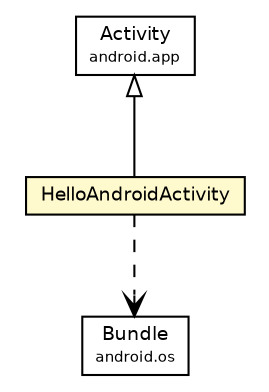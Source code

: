 #!/usr/local/bin/dot
#
# Class diagram 
# Generated by UmlGraph version 4.4 (http://www.spinellis.gr/sw/umlgraph)
#

digraph G {
	edge [fontname="Helvetica",fontsize=10,labelfontname="Helvetica",labelfontsize=10];
	node [fontname="Helvetica",fontsize=10,shape=plaintext];
	// it.apice.sapere.node.android.HelloAndroidActivity
	c67841 [label=<<table border="0" cellborder="1" cellspacing="0" cellpadding="2" port="p" bgcolor="lemonChiffon" href="./HelloAndroidActivity.html">
		<tr><td><table border="0" cellspacing="0" cellpadding="1">
			<tr><td> HelloAndroidActivity </td></tr>
		</table></td></tr>
		</table>>, fontname="Helvetica", fontcolor="black", fontsize=9.0];
	//it.apice.sapere.node.android.HelloAndroidActivity extends android.app.Activity
	c67877:p -> c67841:p [dir=back,arrowtail=empty];
	// it.apice.sapere.node.android.HelloAndroidActivity DEPEND android.os.Bundle
	c67841:p -> c67882:p [taillabel="", label="", headlabel="", fontname="Helvetica", fontcolor="black", fontsize=10.0, color="black", arrowhead=open, style=dashed];
	// android.app.Activity
	c67877 [label=<<table border="0" cellborder="1" cellspacing="0" cellpadding="2" port="p" href="http://java.sun.com/j2se/1.4.2/docs/api/android/app/Activity.html">
		<tr><td><table border="0" cellspacing="0" cellpadding="1">
			<tr><td> Activity </td></tr>
			<tr><td><font point-size="7.0"> android.app </font></td></tr>
		</table></td></tr>
		</table>>, fontname="Helvetica", fontcolor="black", fontsize=9.0];
	// android.os.Bundle
	c67882 [label=<<table border="0" cellborder="1" cellspacing="0" cellpadding="2" port="p" href="http://java.sun.com/j2se/1.4.2/docs/api/android/os/Bundle.html">
		<tr><td><table border="0" cellspacing="0" cellpadding="1">
			<tr><td> Bundle </td></tr>
			<tr><td><font point-size="7.0"> android.os </font></td></tr>
		</table></td></tr>
		</table>>, fontname="Helvetica", fontcolor="black", fontsize=9.0];
}

